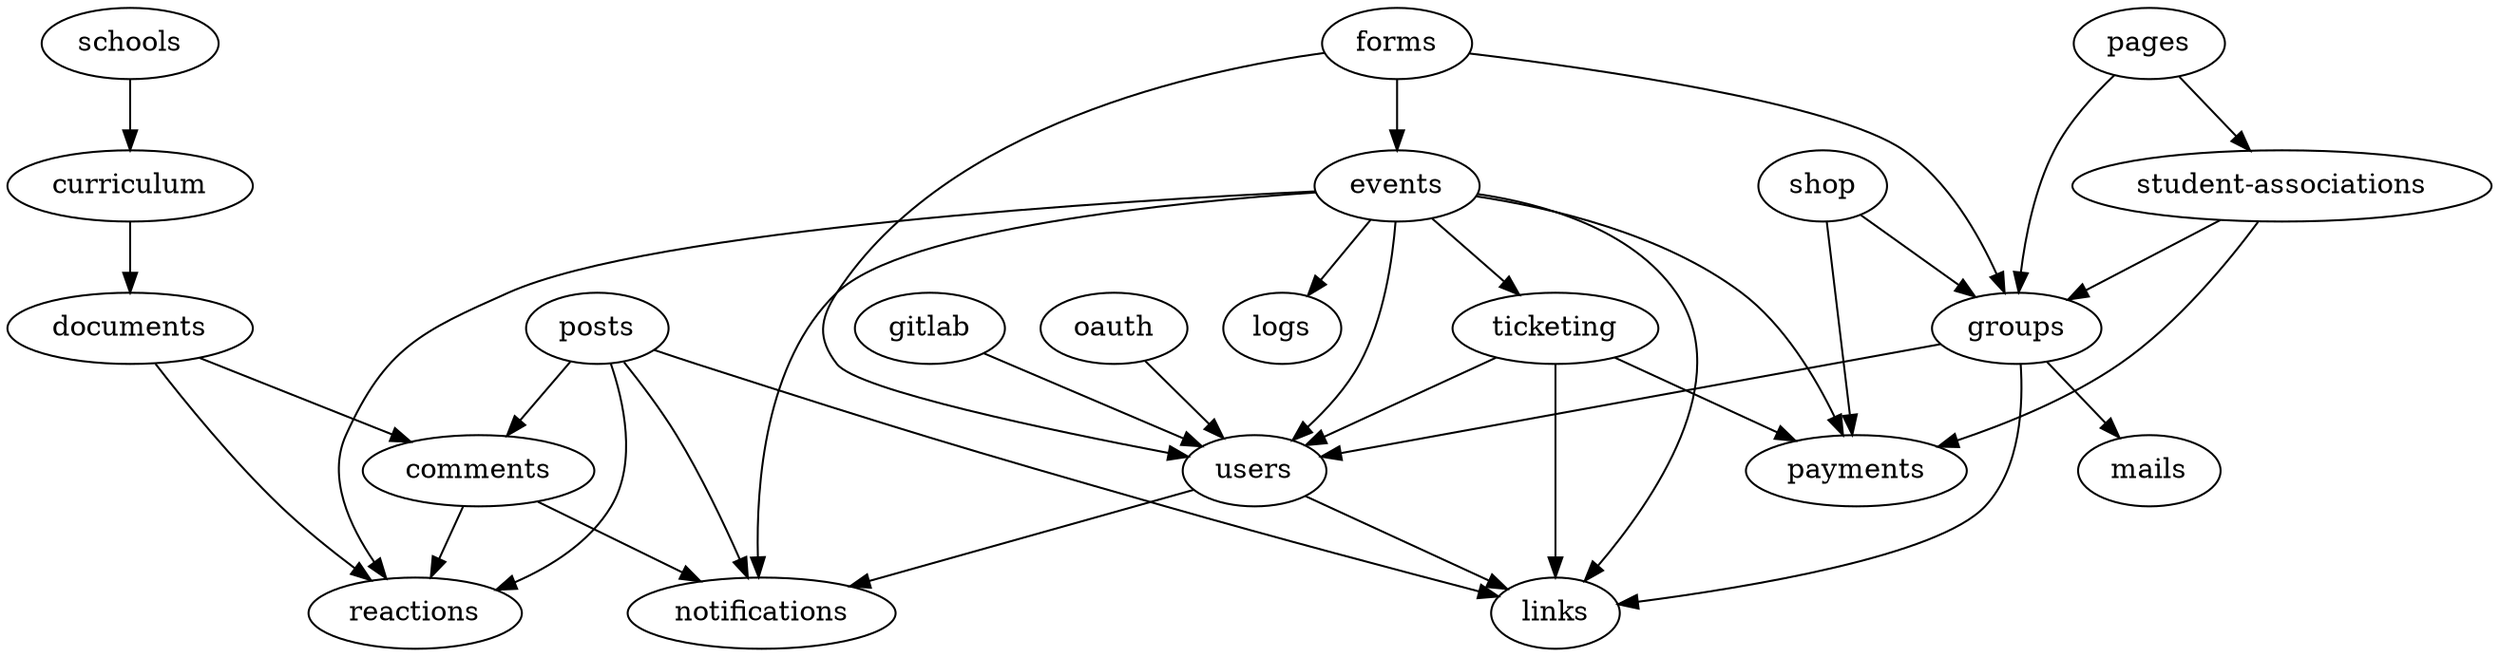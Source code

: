 strict digraph ImportGraph {
    "comments" -> "notifications";
    "comments" -> "reactions";
    "curriculum" -> "documents";
    "documents" -> "comments";
    "documents" -> "reactions";
    "events" -> "links";
    "events" -> "logs";
    "events" -> "notifications";
    "events" -> "payments";
    "events" -> "reactions";
    "events" -> "ticketing";
    "events" -> "users";
    "forms" -> "events";
    "forms" -> "groups";
    "forms" -> "users";
    "gitlab" -> "users";
    "groups" -> "links";
    "groups" -> "mails";
    "groups" -> "users";
    "oauth" -> "users";
    "pages" -> "groups";
    "pages" -> "student-associations";
    "posts" -> "comments";
    "posts" -> "links";
    "posts" -> "notifications";
    "posts" -> "reactions";
    "schools" -> "curriculum";
    "shop" -> "groups";
    "shop" -> "payments";
    "student-associations" -> "groups";
    "student-associations" -> "payments";
    "ticketing" -> "links";
    "ticketing" -> "payments";
    "ticketing" -> "users";
    "users" -> "links";
    "users" -> "notifications";
}